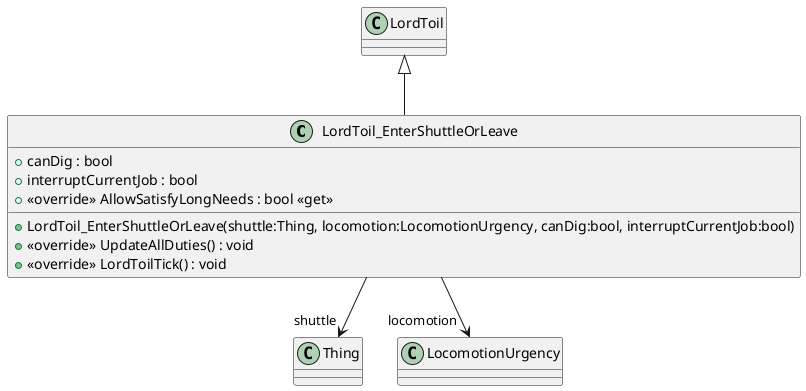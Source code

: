 @startuml
class LordToil_EnterShuttleOrLeave {
    + canDig : bool
    + interruptCurrentJob : bool
    + <<override>> AllowSatisfyLongNeeds : bool <<get>>
    + LordToil_EnterShuttleOrLeave(shuttle:Thing, locomotion:LocomotionUrgency, canDig:bool, interruptCurrentJob:bool)
    + <<override>> UpdateAllDuties() : void
    + <<override>> LordToilTick() : void
}
LordToil <|-- LordToil_EnterShuttleOrLeave
LordToil_EnterShuttleOrLeave --> "shuttle" Thing
LordToil_EnterShuttleOrLeave --> "locomotion" LocomotionUrgency
@enduml
